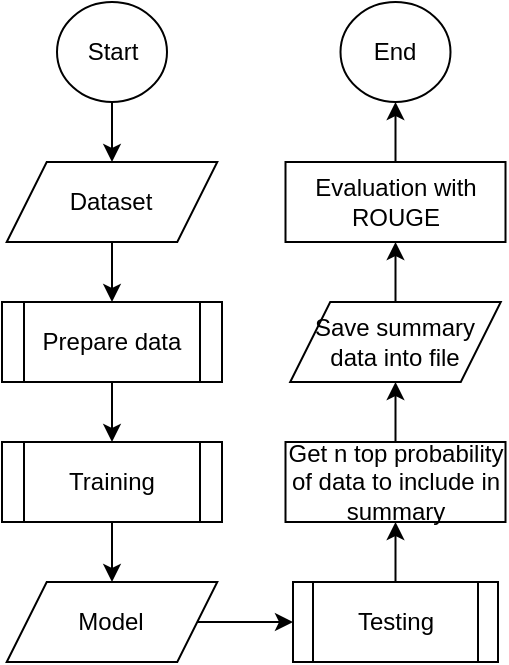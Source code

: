 <mxfile version="14.6.13" type="device"><diagram id="t5LDTGLdBctqGU7aDshm" name="Page-1"><mxGraphModel dx="901" dy="525" grid="1" gridSize="10" guides="1" tooltips="1" connect="1" arrows="1" fold="1" page="1" pageScale="1" pageWidth="850" pageHeight="1100" math="0" shadow="0"><root><mxCell id="0"/><mxCell id="1" parent="0"/><mxCell id="JfSrPrjIdhHSTj6rJjUU-8" value="Get n top probability of data to include in summary" style="rounded=0;whiteSpace=wrap;html=1;" parent="1" vertex="1"><mxGeometry x="151.75" y="240" width="110" height="40" as="geometry"/></mxCell><mxCell id="JfSrPrjIdhHSTj6rJjUU-10" value="Prepare data" style="shape=process;whiteSpace=wrap;html=1;backgroundOutline=1;" parent="1" vertex="1"><mxGeometry x="10" y="170" width="110" height="40" as="geometry"/></mxCell><mxCell id="JfSrPrjIdhHSTj6rJjUU-11" value="Start" style="ellipse;whiteSpace=wrap;html=1;" parent="1" vertex="1"><mxGeometry x="37.5" y="20" width="55" height="50" as="geometry"/></mxCell><mxCell id="JfSrPrjIdhHSTj6rJjUU-12" value="End" style="ellipse;whiteSpace=wrap;html=1;" parent="1" vertex="1"><mxGeometry x="179.25" y="20" width="55" height="50" as="geometry"/></mxCell><mxCell id="JfSrPrjIdhHSTj6rJjUU-13" value="" style="endArrow=classic;html=1;entryX=0.5;entryY=0;entryDx=0;entryDy=0;exitX=0.5;exitY=1;exitDx=0;exitDy=0;" parent="1" source="JfSrPrjIdhHSTj6rJjUU-11" target="tsq33AKvV9rPti86dSx6-2" edge="1"><mxGeometry width="50" height="50" relative="1" as="geometry"><mxPoint x="132.5" y="110" as="sourcePoint"/><mxPoint x="-307.5" y="360" as="targetPoint"/></mxGeometry></mxCell><mxCell id="JfSrPrjIdhHSTj6rJjUU-14" value="" style="endArrow=classic;html=1;entryX=0.5;entryY=0;entryDx=0;entryDy=0;exitX=0.5;exitY=1;exitDx=0;exitDy=0;" parent="1" source="tsq33AKvV9rPti86dSx6-2" target="JfSrPrjIdhHSTj6rJjUU-10" edge="1"><mxGeometry width="50" height="50" relative="1" as="geometry"><mxPoint x="-77.5" y="334" as="sourcePoint"/><mxPoint x="42.5" y="410" as="targetPoint"/></mxGeometry></mxCell><mxCell id="JfSrPrjIdhHSTj6rJjUU-15" value="" style="endArrow=classic;html=1;exitX=0.5;exitY=1;exitDx=0;exitDy=0;entryX=0.5;entryY=0;entryDx=0;entryDy=0;" parent="1" source="JfSrPrjIdhHSTj6rJjUU-10" target="X4m2e76mOxM7M-9v_Jnv-2" edge="1"><mxGeometry width="50" height="50" relative="1" as="geometry"><mxPoint x="-37.5" y="600" as="sourcePoint"/><mxPoint x="-157.5" y="570" as="targetPoint"/></mxGeometry></mxCell><mxCell id="JfSrPrjIdhHSTj6rJjUU-22" value="" style="endArrow=classic;html=1;exitX=0.5;exitY=1;exitDx=0;exitDy=0;entryX=0.5;entryY=0;entryDx=0;entryDy=0;" parent="1" source="X4m2e76mOxM7M-9v_Jnv-2" target="X4m2e76mOxM7M-9v_Jnv-4" edge="1"><mxGeometry width="50" height="50" relative="1" as="geometry"><mxPoint x="-167.5" y="690" as="sourcePoint"/><mxPoint x="-167.5" y="710" as="targetPoint"/></mxGeometry></mxCell><mxCell id="JfSrPrjIdhHSTj6rJjUU-24" value="" style="endArrow=classic;html=1;exitX=0.5;exitY=0;exitDx=0;exitDy=0;entryX=0.5;entryY=1;entryDx=0;entryDy=0;" parent="1" source="X4m2e76mOxM7M-9v_Jnv-1" target="tsq33AKvV9rPti86dSx6-7" edge="1"><mxGeometry width="50" height="50" relative="1" as="geometry"><mxPoint x="-157.5" y="796.75" as="sourcePoint"/><mxPoint x="282.5" y="-96.25" as="targetPoint"/></mxGeometry></mxCell><mxCell id="JfSrPrjIdhHSTj6rJjUU-26" value="" style="endArrow=classic;html=1;entryX=0.5;entryY=1;entryDx=0;entryDy=0;exitX=0.5;exitY=0;exitDx=0;exitDy=0;" parent="1" source="X4m2e76mOxM7M-9v_Jnv-3" edge="1" target="JfSrPrjIdhHSTj6rJjUU-8"><mxGeometry width="50" height="50" relative="1" as="geometry"><mxPoint x="312.5" y="233.75" as="sourcePoint"/><mxPoint x="267.5" y="176.25" as="targetPoint"/></mxGeometry></mxCell><mxCell id="tsq33AKvV9rPti86dSx6-2" value="Dataset" style="shape=parallelogram;perimeter=parallelogramPerimeter;whiteSpace=wrap;html=1;fixedSize=1;" parent="1" vertex="1"><mxGeometry x="12.36" y="100" width="105.28" height="40" as="geometry"/></mxCell><mxCell id="tsq33AKvV9rPti86dSx6-7" value="Evaluation with ROUGE" style="rounded=0;whiteSpace=wrap;html=1;" parent="1" vertex="1"><mxGeometry x="151.75" y="100.0" width="110" height="40" as="geometry"/></mxCell><mxCell id="X4m2e76mOxM7M-9v_Jnv-1" value="Save summary data into file" style="shape=parallelogram;perimeter=parallelogramPerimeter;whiteSpace=wrap;html=1;fixedSize=1;" parent="1" vertex="1"><mxGeometry x="154.11" y="170" width="105.28" height="40" as="geometry"/></mxCell><mxCell id="X4m2e76mOxM7M-9v_Jnv-2" value="Training" style="shape=process;whiteSpace=wrap;html=1;backgroundOutline=1;" parent="1" vertex="1"><mxGeometry x="10" y="240" width="110" height="40" as="geometry"/></mxCell><mxCell id="X4m2e76mOxM7M-9v_Jnv-3" value="Testing" style="shape=process;whiteSpace=wrap;html=1;backgroundOutline=1;" parent="1" vertex="1"><mxGeometry x="155.5" y="310" width="102.5" height="40" as="geometry"/></mxCell><mxCell id="X4m2e76mOxM7M-9v_Jnv-4" value="Model" style="shape=parallelogram;perimeter=parallelogramPerimeter;whiteSpace=wrap;html=1;fixedSize=1;" parent="1" vertex="1"><mxGeometry x="12.36" y="310" width="105.28" height="40" as="geometry"/></mxCell><mxCell id="X4m2e76mOxM7M-9v_Jnv-5" value="" style="endArrow=classic;html=1;entryX=0;entryY=0.5;entryDx=0;entryDy=0;exitX=1;exitY=0.5;exitDx=0;exitDy=0;" parent="1" source="X4m2e76mOxM7M-9v_Jnv-4" target="X4m2e76mOxM7M-9v_Jnv-3" edge="1"><mxGeometry width="50" height="50" relative="1" as="geometry"><mxPoint x="179.5" y="730" as="sourcePoint"/><mxPoint x="242.5" y="680" as="targetPoint"/></mxGeometry></mxCell><mxCell id="P5Pyh2ggbagU_gRViows-1" value="" style="endArrow=classic;html=1;entryX=0.5;entryY=1;entryDx=0;entryDy=0;exitX=0.5;exitY=0;exitDx=0;exitDy=0;" parent="1" source="JfSrPrjIdhHSTj6rJjUU-8" target="X4m2e76mOxM7M-9v_Jnv-1" edge="1"><mxGeometry width="50" height="50" relative="1" as="geometry"><mxPoint x="302.5" y="63.75" as="sourcePoint"/><mxPoint x="266.91" y="43.75" as="targetPoint"/></mxGeometry></mxCell><mxCell id="P5Pyh2ggbagU_gRViows-2" value="" style="endArrow=classic;html=1;entryX=0.5;entryY=1;entryDx=0;entryDy=0;exitX=0.5;exitY=0;exitDx=0;exitDy=0;" parent="1" source="tsq33AKvV9rPti86dSx6-7" target="JfSrPrjIdhHSTj6rJjUU-12" edge="1"><mxGeometry width="50" height="50" relative="1" as="geometry"><mxPoint x="282.5" y="-226.25" as="sourcePoint"/><mxPoint x="267" y="-226.25" as="targetPoint"/></mxGeometry></mxCell></root></mxGraphModel></diagram></mxfile>